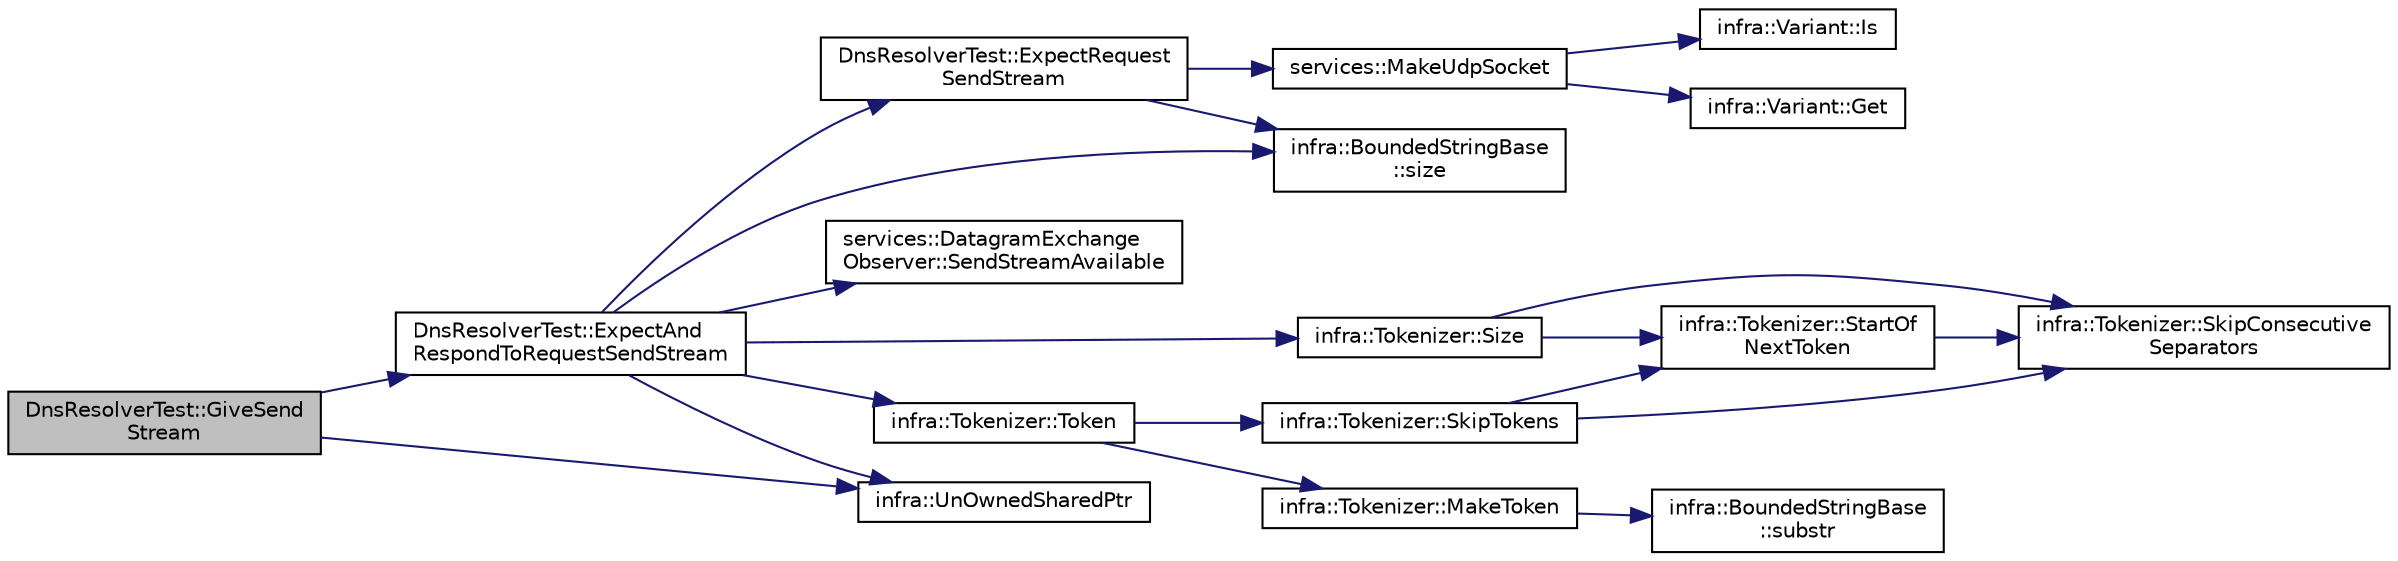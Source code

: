 digraph "DnsResolverTest::GiveSendStream"
{
 // INTERACTIVE_SVG=YES
  edge [fontname="Helvetica",fontsize="10",labelfontname="Helvetica",labelfontsize="10"];
  node [fontname="Helvetica",fontsize="10",shape=record];
  rankdir="LR";
  Node112 [label="DnsResolverTest::GiveSend\lStream",height=0.2,width=0.4,color="black", fillcolor="grey75", style="filled", fontcolor="black"];
  Node112 -> Node113 [color="midnightblue",fontsize="10",style="solid",fontname="Helvetica"];
  Node113 [label="DnsResolverTest::ExpectAnd\lRespondToRequestSendStream",height=0.2,width=0.4,color="black", fillcolor="white", style="filled",URL="$dd/d31/class_dns_resolver_test.html#a79be6aaf8e255362c6d53115cb894b92"];
  Node113 -> Node114 [color="midnightblue",fontsize="10",style="solid",fontname="Helvetica"];
  Node114 [label="DnsResolverTest::ExpectRequest\lSendStream",height=0.2,width=0.4,color="black", fillcolor="white", style="filled",URL="$dd/d31/class_dns_resolver_test.html#a2f0899ec7404fda2ccfb8380f28bf860"];
  Node114 -> Node115 [color="midnightblue",fontsize="10",style="solid",fontname="Helvetica"];
  Node115 [label="services::MakeUdpSocket",height=0.2,width=0.4,color="black", fillcolor="white", style="filled",URL="$db/d91/namespaceservices.html#a289f3a29e35cbe4bbc0cc050b1d3b0da"];
  Node115 -> Node116 [color="midnightblue",fontsize="10",style="solid",fontname="Helvetica"];
  Node116 [label="infra::Variant::Is",height=0.2,width=0.4,color="black", fillcolor="white", style="filled",URL="$da/d2a/classinfra_1_1_variant.html#a6d0669e4f430569c9019345cfab21a8e"];
  Node115 -> Node117 [color="midnightblue",fontsize="10",style="solid",fontname="Helvetica"];
  Node117 [label="infra::Variant::Get",height=0.2,width=0.4,color="black", fillcolor="white", style="filled",URL="$da/d2a/classinfra_1_1_variant.html#a5c22ee95a815d91911bf3ce196c852a0"];
  Node114 -> Node118 [color="midnightblue",fontsize="10",style="solid",fontname="Helvetica"];
  Node118 [label="infra::BoundedStringBase\l::size",height=0.2,width=0.4,color="black", fillcolor="white", style="filled",URL="$d1/d2a/classinfra_1_1_bounded_string_base.html#aab36b8eaee21d6ab3be734e07f499382"];
  Node113 -> Node119 [color="midnightblue",fontsize="10",style="solid",fontname="Helvetica"];
  Node119 [label="services::DatagramExchange\lObserver::SendStreamAvailable",height=0.2,width=0.4,color="black", fillcolor="white", style="filled",URL="$d3/d18/classservices_1_1_datagram_exchange_observer.html#ad6b6545ca56ebd6e2a5524671093d1dc"];
  Node113 -> Node120 [color="midnightblue",fontsize="10",style="solid",fontname="Helvetica"];
  Node120 [label="infra::Tokenizer::Size",height=0.2,width=0.4,color="black", fillcolor="white", style="filled",URL="$d6/dbd/classinfra_1_1_tokenizer.html#a0b3e37a99732d67c41ad94f1dec74542"];
  Node120 -> Node121 [color="midnightblue",fontsize="10",style="solid",fontname="Helvetica"];
  Node121 [label="infra::Tokenizer::SkipConsecutive\lSeparators",height=0.2,width=0.4,color="black", fillcolor="white", style="filled",URL="$d6/dbd/classinfra_1_1_tokenizer.html#a661288c16f8b46d0ab3d27530f6b9c13"];
  Node120 -> Node122 [color="midnightblue",fontsize="10",style="solid",fontname="Helvetica"];
  Node122 [label="infra::Tokenizer::StartOf\lNextToken",height=0.2,width=0.4,color="black", fillcolor="white", style="filled",URL="$d6/dbd/classinfra_1_1_tokenizer.html#ac2a716e3917d2a5de009885dd9f6a1ce"];
  Node122 -> Node121 [color="midnightblue",fontsize="10",style="solid",fontname="Helvetica"];
  Node113 -> Node118 [color="midnightblue",fontsize="10",style="solid",fontname="Helvetica"];
  Node113 -> Node123 [color="midnightblue",fontsize="10",style="solid",fontname="Helvetica"];
  Node123 [label="infra::Tokenizer::Token",height=0.2,width=0.4,color="black", fillcolor="white", style="filled",URL="$d6/dbd/classinfra_1_1_tokenizer.html#a9fea0107788ee101b1718a3cf526af72"];
  Node123 -> Node124 [color="midnightblue",fontsize="10",style="solid",fontname="Helvetica"];
  Node124 [label="infra::Tokenizer::SkipTokens",height=0.2,width=0.4,color="black", fillcolor="white", style="filled",URL="$d6/dbd/classinfra_1_1_tokenizer.html#a78ddaa04f929e29c37995f88b201dca0"];
  Node124 -> Node121 [color="midnightblue",fontsize="10",style="solid",fontname="Helvetica"];
  Node124 -> Node122 [color="midnightblue",fontsize="10",style="solid",fontname="Helvetica"];
  Node123 -> Node125 [color="midnightblue",fontsize="10",style="solid",fontname="Helvetica"];
  Node125 [label="infra::Tokenizer::MakeToken",height=0.2,width=0.4,color="black", fillcolor="white", style="filled",URL="$d6/dbd/classinfra_1_1_tokenizer.html#a7d67c9a4cc86e9d94b8694ae59407e02"];
  Node125 -> Node126 [color="midnightblue",fontsize="10",style="solid",fontname="Helvetica"];
  Node126 [label="infra::BoundedStringBase\l::substr",height=0.2,width=0.4,color="black", fillcolor="white", style="filled",URL="$d1/d2a/classinfra_1_1_bounded_string_base.html#a46ec1a3a673136ace03af8c6ec94aa89"];
  Node113 -> Node127 [color="midnightblue",fontsize="10",style="solid",fontname="Helvetica"];
  Node127 [label="infra::UnOwnedSharedPtr",height=0.2,width=0.4,color="black", fillcolor="white", style="filled",URL="$d0/de3/namespaceinfra.html#ac3c0a826875c1144325a232134f08146"];
  Node112 -> Node127 [color="midnightblue",fontsize="10",style="solid",fontname="Helvetica"];
}
